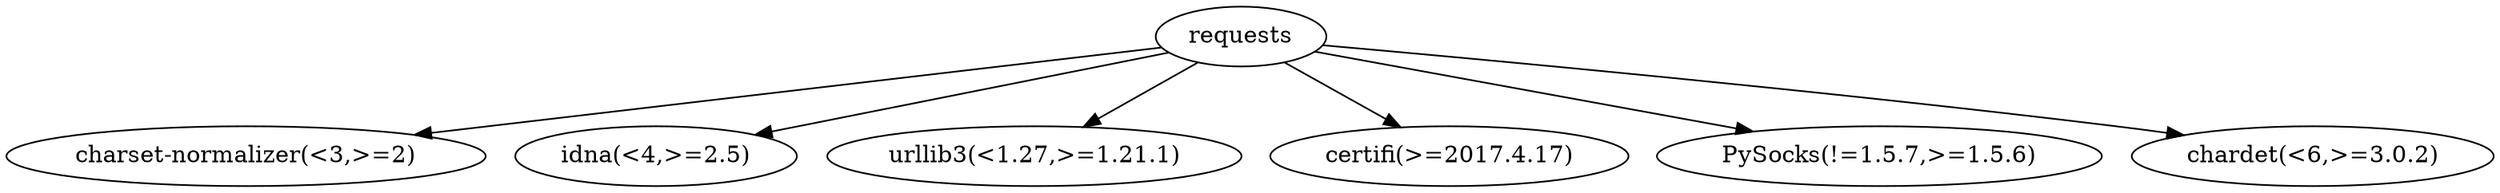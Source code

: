// Dependencies of requests
digraph {
	requests [label=requests]
	"charset-normalizer(<3,>=2)" [label="charset-normalizer(<3,>=2)"]
	requests -> "charset-normalizer(<3,>=2)"
	"idna(<4,>=2.5)" [label="idna(<4,>=2.5)"]
	requests -> "idna(<4,>=2.5)"
	"urllib3(<1.27,>=1.21.1)" [label="urllib3(<1.27,>=1.21.1)"]
	requests -> "urllib3(<1.27,>=1.21.1)"
	"certifi(>=2017.4.17)" [label="certifi(>=2017.4.17)"]
	requests -> "certifi(>=2017.4.17)"
	"PySocks(!=1.5.7,>=1.5.6)" [label="PySocks(!=1.5.7,>=1.5.6)"]
	requests -> "PySocks(!=1.5.7,>=1.5.6)"
	"chardet(<6,>=3.0.2)" [label="chardet(<6,>=3.0.2)"]
	requests -> "chardet(<6,>=3.0.2)"
}
